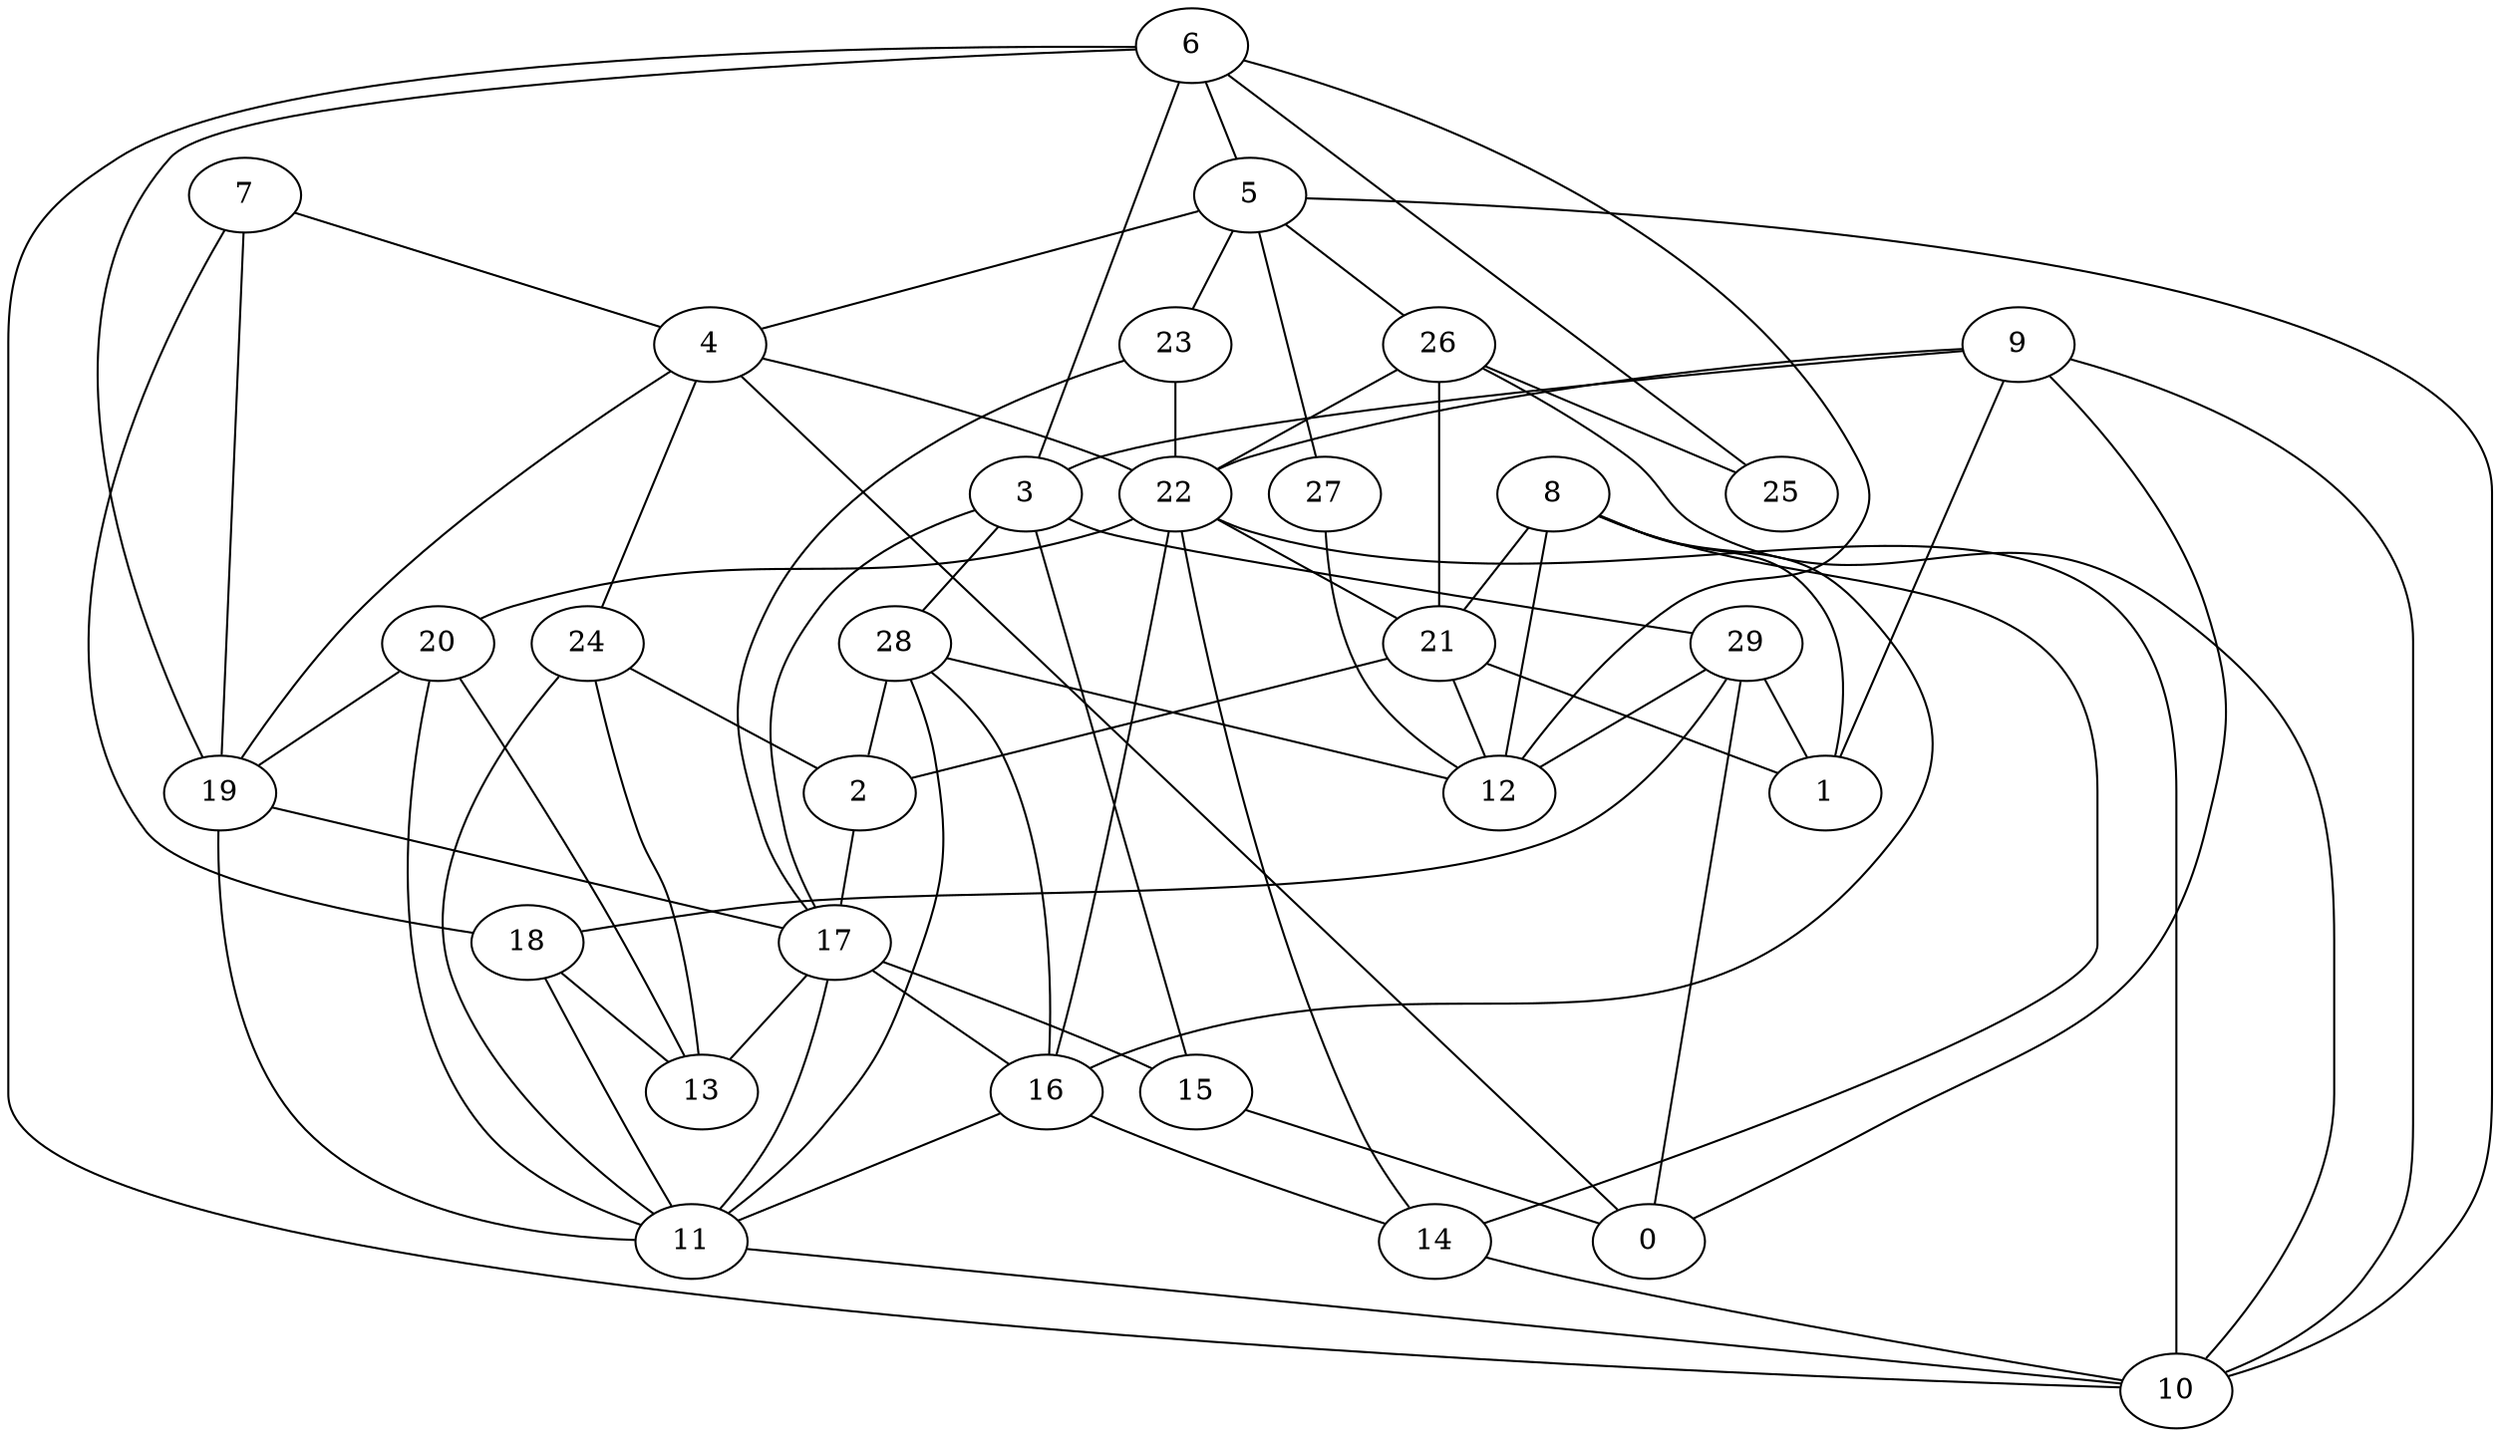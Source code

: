 digraph GG_graph {

subgraph G_graph {
edge [color = black]
"9" -> "3" [dir = none]
"9" -> "22" [dir = none]
"9" -> "10" [dir = none]
"9" -> "0" [dir = none]
"22" -> "10" [dir = none]
"22" -> "21" [dir = none]
"22" -> "20" [dir = none]
"22" -> "16" [dir = none]
"17" -> "16" [dir = none]
"17" -> "11" [dir = none]
"17" -> "15" [dir = none]
"17" -> "13" [dir = none]
"7" -> "4" [dir = none]
"7" -> "19" [dir = none]
"7" -> "18" [dir = none]
"28" -> "16" [dir = none]
"28" -> "2" [dir = none]
"29" -> "0" [dir = none]
"29" -> "18" [dir = none]
"29" -> "1" [dir = none]
"20" -> "19" [dir = none]
"20" -> "13" [dir = none]
"20" -> "11" [dir = none]
"11" -> "10" [dir = none]
"18" -> "11" [dir = none]
"26" -> "21" [dir = none]
"26" -> "25" [dir = none]
"26" -> "10" [dir = none]
"26" -> "22" [dir = none]
"14" -> "10" [dir = none]
"4" -> "0" [dir = none]
"4" -> "24" [dir = none]
"4" -> "22" [dir = none]
"4" -> "19" [dir = none]
"19" -> "17" [dir = none]
"3" -> "15" [dir = none]
"3" -> "17" [dir = none]
"6" -> "3" [dir = none]
"6" -> "19" [dir = none]
"6" -> "25" [dir = none]
"6" -> "10" [dir = none]
"21" -> "1" [dir = none]
"21" -> "12" [dir = none]
"21" -> "2" [dir = none]
"23" -> "22" [dir = none]
"23" -> "17" [dir = none]
"2" -> "17" [dir = none]
"24" -> "13" [dir = none]
"24" -> "11" [dir = none]
"24" -> "2" [dir = none]
"8" -> "16" [dir = none]
"8" -> "21" [dir = none]
"8" -> "12" [dir = none]
"8" -> "14" [dir = none]
"5" -> "10" [dir = none]
"5" -> "23" [dir = none]
"5" -> "27" [dir = none]
"27" -> "12" [dir = none]
"28" -> "11" [dir = none]
"3" -> "28" [dir = none]
"16" -> "14" [dir = none]
"5" -> "26" [dir = none]
"9" -> "1" [dir = none]
"16" -> "11" [dir = none]
"5" -> "4" [dir = none]
"3" -> "29" [dir = none]
"22" -> "14" [dir = none]
"29" -> "12" [dir = none]
"19" -> "11" [dir = none]
"8" -> "1" [dir = none]
"6" -> "12" [dir = none]
"6" -> "5" [dir = none]
"28" -> "12" [dir = none]
"18" -> "13" [dir = none]
"15" -> "0" [dir = none]
}

}

